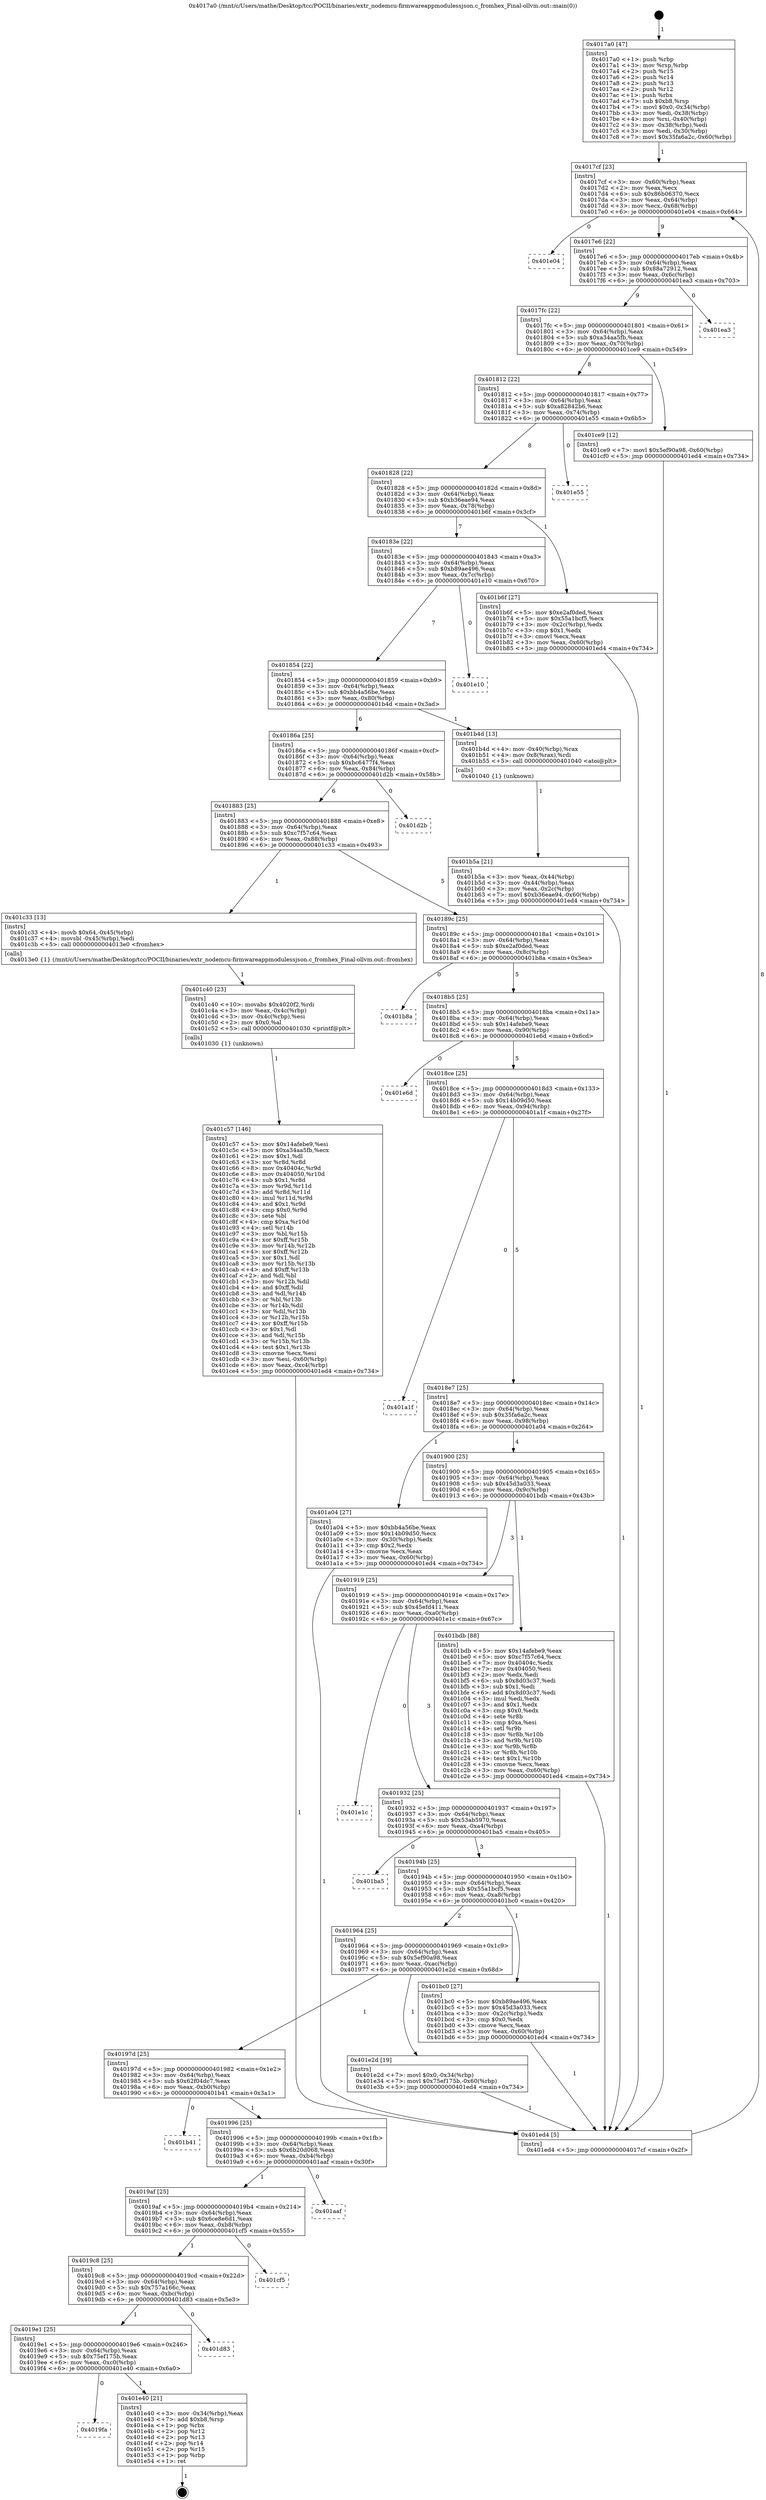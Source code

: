 digraph "0x4017a0" {
  label = "0x4017a0 (/mnt/c/Users/mathe/Desktop/tcc/POCII/binaries/extr_nodemcu-firmwareappmodulessjson.c_fromhex_Final-ollvm.out::main(0))"
  labelloc = "t"
  node[shape=record]

  Entry [label="",width=0.3,height=0.3,shape=circle,fillcolor=black,style=filled]
  "0x4017cf" [label="{
     0x4017cf [23]\l
     | [instrs]\l
     &nbsp;&nbsp;0x4017cf \<+3\>: mov -0x60(%rbp),%eax\l
     &nbsp;&nbsp;0x4017d2 \<+2\>: mov %eax,%ecx\l
     &nbsp;&nbsp;0x4017d4 \<+6\>: sub $0x86b06370,%ecx\l
     &nbsp;&nbsp;0x4017da \<+3\>: mov %eax,-0x64(%rbp)\l
     &nbsp;&nbsp;0x4017dd \<+3\>: mov %ecx,-0x68(%rbp)\l
     &nbsp;&nbsp;0x4017e0 \<+6\>: je 0000000000401e04 \<main+0x664\>\l
  }"]
  "0x401e04" [label="{
     0x401e04\l
  }", style=dashed]
  "0x4017e6" [label="{
     0x4017e6 [22]\l
     | [instrs]\l
     &nbsp;&nbsp;0x4017e6 \<+5\>: jmp 00000000004017eb \<main+0x4b\>\l
     &nbsp;&nbsp;0x4017eb \<+3\>: mov -0x64(%rbp),%eax\l
     &nbsp;&nbsp;0x4017ee \<+5\>: sub $0x88a72912,%eax\l
     &nbsp;&nbsp;0x4017f3 \<+3\>: mov %eax,-0x6c(%rbp)\l
     &nbsp;&nbsp;0x4017f6 \<+6\>: je 0000000000401ea3 \<main+0x703\>\l
  }"]
  Exit [label="",width=0.3,height=0.3,shape=circle,fillcolor=black,style=filled,peripheries=2]
  "0x401ea3" [label="{
     0x401ea3\l
  }", style=dashed]
  "0x4017fc" [label="{
     0x4017fc [22]\l
     | [instrs]\l
     &nbsp;&nbsp;0x4017fc \<+5\>: jmp 0000000000401801 \<main+0x61\>\l
     &nbsp;&nbsp;0x401801 \<+3\>: mov -0x64(%rbp),%eax\l
     &nbsp;&nbsp;0x401804 \<+5\>: sub $0xa34aa5fb,%eax\l
     &nbsp;&nbsp;0x401809 \<+3\>: mov %eax,-0x70(%rbp)\l
     &nbsp;&nbsp;0x40180c \<+6\>: je 0000000000401ce9 \<main+0x549\>\l
  }"]
  "0x4019fa" [label="{
     0x4019fa\l
  }", style=dashed]
  "0x401ce9" [label="{
     0x401ce9 [12]\l
     | [instrs]\l
     &nbsp;&nbsp;0x401ce9 \<+7\>: movl $0x5ef90a98,-0x60(%rbp)\l
     &nbsp;&nbsp;0x401cf0 \<+5\>: jmp 0000000000401ed4 \<main+0x734\>\l
  }"]
  "0x401812" [label="{
     0x401812 [22]\l
     | [instrs]\l
     &nbsp;&nbsp;0x401812 \<+5\>: jmp 0000000000401817 \<main+0x77\>\l
     &nbsp;&nbsp;0x401817 \<+3\>: mov -0x64(%rbp),%eax\l
     &nbsp;&nbsp;0x40181a \<+5\>: sub $0xa82842b6,%eax\l
     &nbsp;&nbsp;0x40181f \<+3\>: mov %eax,-0x74(%rbp)\l
     &nbsp;&nbsp;0x401822 \<+6\>: je 0000000000401e55 \<main+0x6b5\>\l
  }"]
  "0x401e40" [label="{
     0x401e40 [21]\l
     | [instrs]\l
     &nbsp;&nbsp;0x401e40 \<+3\>: mov -0x34(%rbp),%eax\l
     &nbsp;&nbsp;0x401e43 \<+7\>: add $0xb8,%rsp\l
     &nbsp;&nbsp;0x401e4a \<+1\>: pop %rbx\l
     &nbsp;&nbsp;0x401e4b \<+2\>: pop %r12\l
     &nbsp;&nbsp;0x401e4d \<+2\>: pop %r13\l
     &nbsp;&nbsp;0x401e4f \<+2\>: pop %r14\l
     &nbsp;&nbsp;0x401e51 \<+2\>: pop %r15\l
     &nbsp;&nbsp;0x401e53 \<+1\>: pop %rbp\l
     &nbsp;&nbsp;0x401e54 \<+1\>: ret\l
  }"]
  "0x401e55" [label="{
     0x401e55\l
  }", style=dashed]
  "0x401828" [label="{
     0x401828 [22]\l
     | [instrs]\l
     &nbsp;&nbsp;0x401828 \<+5\>: jmp 000000000040182d \<main+0x8d\>\l
     &nbsp;&nbsp;0x40182d \<+3\>: mov -0x64(%rbp),%eax\l
     &nbsp;&nbsp;0x401830 \<+5\>: sub $0xb36eae94,%eax\l
     &nbsp;&nbsp;0x401835 \<+3\>: mov %eax,-0x78(%rbp)\l
     &nbsp;&nbsp;0x401838 \<+6\>: je 0000000000401b6f \<main+0x3cf\>\l
  }"]
  "0x4019e1" [label="{
     0x4019e1 [25]\l
     | [instrs]\l
     &nbsp;&nbsp;0x4019e1 \<+5\>: jmp 00000000004019e6 \<main+0x246\>\l
     &nbsp;&nbsp;0x4019e6 \<+3\>: mov -0x64(%rbp),%eax\l
     &nbsp;&nbsp;0x4019e9 \<+5\>: sub $0x75ef175b,%eax\l
     &nbsp;&nbsp;0x4019ee \<+6\>: mov %eax,-0xc0(%rbp)\l
     &nbsp;&nbsp;0x4019f4 \<+6\>: je 0000000000401e40 \<main+0x6a0\>\l
  }"]
  "0x401b6f" [label="{
     0x401b6f [27]\l
     | [instrs]\l
     &nbsp;&nbsp;0x401b6f \<+5\>: mov $0xe2af0ded,%eax\l
     &nbsp;&nbsp;0x401b74 \<+5\>: mov $0x55a1bcf5,%ecx\l
     &nbsp;&nbsp;0x401b79 \<+3\>: mov -0x2c(%rbp),%edx\l
     &nbsp;&nbsp;0x401b7c \<+3\>: cmp $0x1,%edx\l
     &nbsp;&nbsp;0x401b7f \<+3\>: cmovl %ecx,%eax\l
     &nbsp;&nbsp;0x401b82 \<+3\>: mov %eax,-0x60(%rbp)\l
     &nbsp;&nbsp;0x401b85 \<+5\>: jmp 0000000000401ed4 \<main+0x734\>\l
  }"]
  "0x40183e" [label="{
     0x40183e [22]\l
     | [instrs]\l
     &nbsp;&nbsp;0x40183e \<+5\>: jmp 0000000000401843 \<main+0xa3\>\l
     &nbsp;&nbsp;0x401843 \<+3\>: mov -0x64(%rbp),%eax\l
     &nbsp;&nbsp;0x401846 \<+5\>: sub $0xb89ae496,%eax\l
     &nbsp;&nbsp;0x40184b \<+3\>: mov %eax,-0x7c(%rbp)\l
     &nbsp;&nbsp;0x40184e \<+6\>: je 0000000000401e10 \<main+0x670\>\l
  }"]
  "0x401d83" [label="{
     0x401d83\l
  }", style=dashed]
  "0x401e10" [label="{
     0x401e10\l
  }", style=dashed]
  "0x401854" [label="{
     0x401854 [22]\l
     | [instrs]\l
     &nbsp;&nbsp;0x401854 \<+5\>: jmp 0000000000401859 \<main+0xb9\>\l
     &nbsp;&nbsp;0x401859 \<+3\>: mov -0x64(%rbp),%eax\l
     &nbsp;&nbsp;0x40185c \<+5\>: sub $0xbb4a56be,%eax\l
     &nbsp;&nbsp;0x401861 \<+3\>: mov %eax,-0x80(%rbp)\l
     &nbsp;&nbsp;0x401864 \<+6\>: je 0000000000401b4d \<main+0x3ad\>\l
  }"]
  "0x4019c8" [label="{
     0x4019c8 [25]\l
     | [instrs]\l
     &nbsp;&nbsp;0x4019c8 \<+5\>: jmp 00000000004019cd \<main+0x22d\>\l
     &nbsp;&nbsp;0x4019cd \<+3\>: mov -0x64(%rbp),%eax\l
     &nbsp;&nbsp;0x4019d0 \<+5\>: sub $0x757a166c,%eax\l
     &nbsp;&nbsp;0x4019d5 \<+6\>: mov %eax,-0xbc(%rbp)\l
     &nbsp;&nbsp;0x4019db \<+6\>: je 0000000000401d83 \<main+0x5e3\>\l
  }"]
  "0x401b4d" [label="{
     0x401b4d [13]\l
     | [instrs]\l
     &nbsp;&nbsp;0x401b4d \<+4\>: mov -0x40(%rbp),%rax\l
     &nbsp;&nbsp;0x401b51 \<+4\>: mov 0x8(%rax),%rdi\l
     &nbsp;&nbsp;0x401b55 \<+5\>: call 0000000000401040 \<atoi@plt\>\l
     | [calls]\l
     &nbsp;&nbsp;0x401040 \{1\} (unknown)\l
  }"]
  "0x40186a" [label="{
     0x40186a [25]\l
     | [instrs]\l
     &nbsp;&nbsp;0x40186a \<+5\>: jmp 000000000040186f \<main+0xcf\>\l
     &nbsp;&nbsp;0x40186f \<+3\>: mov -0x64(%rbp),%eax\l
     &nbsp;&nbsp;0x401872 \<+5\>: sub $0xbc6477f4,%eax\l
     &nbsp;&nbsp;0x401877 \<+6\>: mov %eax,-0x84(%rbp)\l
     &nbsp;&nbsp;0x40187d \<+6\>: je 0000000000401d2b \<main+0x58b\>\l
  }"]
  "0x401cf5" [label="{
     0x401cf5\l
  }", style=dashed]
  "0x401d2b" [label="{
     0x401d2b\l
  }", style=dashed]
  "0x401883" [label="{
     0x401883 [25]\l
     | [instrs]\l
     &nbsp;&nbsp;0x401883 \<+5\>: jmp 0000000000401888 \<main+0xe8\>\l
     &nbsp;&nbsp;0x401888 \<+3\>: mov -0x64(%rbp),%eax\l
     &nbsp;&nbsp;0x40188b \<+5\>: sub $0xc7f57c64,%eax\l
     &nbsp;&nbsp;0x401890 \<+6\>: mov %eax,-0x88(%rbp)\l
     &nbsp;&nbsp;0x401896 \<+6\>: je 0000000000401c33 \<main+0x493\>\l
  }"]
  "0x4019af" [label="{
     0x4019af [25]\l
     | [instrs]\l
     &nbsp;&nbsp;0x4019af \<+5\>: jmp 00000000004019b4 \<main+0x214\>\l
     &nbsp;&nbsp;0x4019b4 \<+3\>: mov -0x64(%rbp),%eax\l
     &nbsp;&nbsp;0x4019b7 \<+5\>: sub $0x6ce8e6d1,%eax\l
     &nbsp;&nbsp;0x4019bc \<+6\>: mov %eax,-0xb8(%rbp)\l
     &nbsp;&nbsp;0x4019c2 \<+6\>: je 0000000000401cf5 \<main+0x555\>\l
  }"]
  "0x401c33" [label="{
     0x401c33 [13]\l
     | [instrs]\l
     &nbsp;&nbsp;0x401c33 \<+4\>: movb $0x64,-0x45(%rbp)\l
     &nbsp;&nbsp;0x401c37 \<+4\>: movsbl -0x45(%rbp),%edi\l
     &nbsp;&nbsp;0x401c3b \<+5\>: call 00000000004013e0 \<fromhex\>\l
     | [calls]\l
     &nbsp;&nbsp;0x4013e0 \{1\} (/mnt/c/Users/mathe/Desktop/tcc/POCII/binaries/extr_nodemcu-firmwareappmodulessjson.c_fromhex_Final-ollvm.out::fromhex)\l
  }"]
  "0x40189c" [label="{
     0x40189c [25]\l
     | [instrs]\l
     &nbsp;&nbsp;0x40189c \<+5\>: jmp 00000000004018a1 \<main+0x101\>\l
     &nbsp;&nbsp;0x4018a1 \<+3\>: mov -0x64(%rbp),%eax\l
     &nbsp;&nbsp;0x4018a4 \<+5\>: sub $0xe2af0ded,%eax\l
     &nbsp;&nbsp;0x4018a9 \<+6\>: mov %eax,-0x8c(%rbp)\l
     &nbsp;&nbsp;0x4018af \<+6\>: je 0000000000401b8a \<main+0x3ea\>\l
  }"]
  "0x401aaf" [label="{
     0x401aaf\l
  }", style=dashed]
  "0x401b8a" [label="{
     0x401b8a\l
  }", style=dashed]
  "0x4018b5" [label="{
     0x4018b5 [25]\l
     | [instrs]\l
     &nbsp;&nbsp;0x4018b5 \<+5\>: jmp 00000000004018ba \<main+0x11a\>\l
     &nbsp;&nbsp;0x4018ba \<+3\>: mov -0x64(%rbp),%eax\l
     &nbsp;&nbsp;0x4018bd \<+5\>: sub $0x14afebe9,%eax\l
     &nbsp;&nbsp;0x4018c2 \<+6\>: mov %eax,-0x90(%rbp)\l
     &nbsp;&nbsp;0x4018c8 \<+6\>: je 0000000000401e6d \<main+0x6cd\>\l
  }"]
  "0x401996" [label="{
     0x401996 [25]\l
     | [instrs]\l
     &nbsp;&nbsp;0x401996 \<+5\>: jmp 000000000040199b \<main+0x1fb\>\l
     &nbsp;&nbsp;0x40199b \<+3\>: mov -0x64(%rbp),%eax\l
     &nbsp;&nbsp;0x40199e \<+5\>: sub $0x6b20d068,%eax\l
     &nbsp;&nbsp;0x4019a3 \<+6\>: mov %eax,-0xb4(%rbp)\l
     &nbsp;&nbsp;0x4019a9 \<+6\>: je 0000000000401aaf \<main+0x30f\>\l
  }"]
  "0x401e6d" [label="{
     0x401e6d\l
  }", style=dashed]
  "0x4018ce" [label="{
     0x4018ce [25]\l
     | [instrs]\l
     &nbsp;&nbsp;0x4018ce \<+5\>: jmp 00000000004018d3 \<main+0x133\>\l
     &nbsp;&nbsp;0x4018d3 \<+3\>: mov -0x64(%rbp),%eax\l
     &nbsp;&nbsp;0x4018d6 \<+5\>: sub $0x14b09d50,%eax\l
     &nbsp;&nbsp;0x4018db \<+6\>: mov %eax,-0x94(%rbp)\l
     &nbsp;&nbsp;0x4018e1 \<+6\>: je 0000000000401a1f \<main+0x27f\>\l
  }"]
  "0x401b41" [label="{
     0x401b41\l
  }", style=dashed]
  "0x401a1f" [label="{
     0x401a1f\l
  }", style=dashed]
  "0x4018e7" [label="{
     0x4018e7 [25]\l
     | [instrs]\l
     &nbsp;&nbsp;0x4018e7 \<+5\>: jmp 00000000004018ec \<main+0x14c\>\l
     &nbsp;&nbsp;0x4018ec \<+3\>: mov -0x64(%rbp),%eax\l
     &nbsp;&nbsp;0x4018ef \<+5\>: sub $0x35fa6a2c,%eax\l
     &nbsp;&nbsp;0x4018f4 \<+6\>: mov %eax,-0x98(%rbp)\l
     &nbsp;&nbsp;0x4018fa \<+6\>: je 0000000000401a04 \<main+0x264\>\l
  }"]
  "0x40197d" [label="{
     0x40197d [25]\l
     | [instrs]\l
     &nbsp;&nbsp;0x40197d \<+5\>: jmp 0000000000401982 \<main+0x1e2\>\l
     &nbsp;&nbsp;0x401982 \<+3\>: mov -0x64(%rbp),%eax\l
     &nbsp;&nbsp;0x401985 \<+5\>: sub $0x62f04dc7,%eax\l
     &nbsp;&nbsp;0x40198a \<+6\>: mov %eax,-0xb0(%rbp)\l
     &nbsp;&nbsp;0x401990 \<+6\>: je 0000000000401b41 \<main+0x3a1\>\l
  }"]
  "0x401a04" [label="{
     0x401a04 [27]\l
     | [instrs]\l
     &nbsp;&nbsp;0x401a04 \<+5\>: mov $0xbb4a56be,%eax\l
     &nbsp;&nbsp;0x401a09 \<+5\>: mov $0x14b09d50,%ecx\l
     &nbsp;&nbsp;0x401a0e \<+3\>: mov -0x30(%rbp),%edx\l
     &nbsp;&nbsp;0x401a11 \<+3\>: cmp $0x2,%edx\l
     &nbsp;&nbsp;0x401a14 \<+3\>: cmovne %ecx,%eax\l
     &nbsp;&nbsp;0x401a17 \<+3\>: mov %eax,-0x60(%rbp)\l
     &nbsp;&nbsp;0x401a1a \<+5\>: jmp 0000000000401ed4 \<main+0x734\>\l
  }"]
  "0x401900" [label="{
     0x401900 [25]\l
     | [instrs]\l
     &nbsp;&nbsp;0x401900 \<+5\>: jmp 0000000000401905 \<main+0x165\>\l
     &nbsp;&nbsp;0x401905 \<+3\>: mov -0x64(%rbp),%eax\l
     &nbsp;&nbsp;0x401908 \<+5\>: sub $0x45d3a033,%eax\l
     &nbsp;&nbsp;0x40190d \<+6\>: mov %eax,-0x9c(%rbp)\l
     &nbsp;&nbsp;0x401913 \<+6\>: je 0000000000401bdb \<main+0x43b\>\l
  }"]
  "0x401ed4" [label="{
     0x401ed4 [5]\l
     | [instrs]\l
     &nbsp;&nbsp;0x401ed4 \<+5\>: jmp 00000000004017cf \<main+0x2f\>\l
  }"]
  "0x4017a0" [label="{
     0x4017a0 [47]\l
     | [instrs]\l
     &nbsp;&nbsp;0x4017a0 \<+1\>: push %rbp\l
     &nbsp;&nbsp;0x4017a1 \<+3\>: mov %rsp,%rbp\l
     &nbsp;&nbsp;0x4017a4 \<+2\>: push %r15\l
     &nbsp;&nbsp;0x4017a6 \<+2\>: push %r14\l
     &nbsp;&nbsp;0x4017a8 \<+2\>: push %r13\l
     &nbsp;&nbsp;0x4017aa \<+2\>: push %r12\l
     &nbsp;&nbsp;0x4017ac \<+1\>: push %rbx\l
     &nbsp;&nbsp;0x4017ad \<+7\>: sub $0xb8,%rsp\l
     &nbsp;&nbsp;0x4017b4 \<+7\>: movl $0x0,-0x34(%rbp)\l
     &nbsp;&nbsp;0x4017bb \<+3\>: mov %edi,-0x38(%rbp)\l
     &nbsp;&nbsp;0x4017be \<+4\>: mov %rsi,-0x40(%rbp)\l
     &nbsp;&nbsp;0x4017c2 \<+3\>: mov -0x38(%rbp),%edi\l
     &nbsp;&nbsp;0x4017c5 \<+3\>: mov %edi,-0x30(%rbp)\l
     &nbsp;&nbsp;0x4017c8 \<+7\>: movl $0x35fa6a2c,-0x60(%rbp)\l
  }"]
  "0x401b5a" [label="{
     0x401b5a [21]\l
     | [instrs]\l
     &nbsp;&nbsp;0x401b5a \<+3\>: mov %eax,-0x44(%rbp)\l
     &nbsp;&nbsp;0x401b5d \<+3\>: mov -0x44(%rbp),%eax\l
     &nbsp;&nbsp;0x401b60 \<+3\>: mov %eax,-0x2c(%rbp)\l
     &nbsp;&nbsp;0x401b63 \<+7\>: movl $0xb36eae94,-0x60(%rbp)\l
     &nbsp;&nbsp;0x401b6a \<+5\>: jmp 0000000000401ed4 \<main+0x734\>\l
  }"]
  "0x401e2d" [label="{
     0x401e2d [19]\l
     | [instrs]\l
     &nbsp;&nbsp;0x401e2d \<+7\>: movl $0x0,-0x34(%rbp)\l
     &nbsp;&nbsp;0x401e34 \<+7\>: movl $0x75ef175b,-0x60(%rbp)\l
     &nbsp;&nbsp;0x401e3b \<+5\>: jmp 0000000000401ed4 \<main+0x734\>\l
  }"]
  "0x401bdb" [label="{
     0x401bdb [88]\l
     | [instrs]\l
     &nbsp;&nbsp;0x401bdb \<+5\>: mov $0x14afebe9,%eax\l
     &nbsp;&nbsp;0x401be0 \<+5\>: mov $0xc7f57c64,%ecx\l
     &nbsp;&nbsp;0x401be5 \<+7\>: mov 0x40404c,%edx\l
     &nbsp;&nbsp;0x401bec \<+7\>: mov 0x404050,%esi\l
     &nbsp;&nbsp;0x401bf3 \<+2\>: mov %edx,%edi\l
     &nbsp;&nbsp;0x401bf5 \<+6\>: sub $0x8d03c37,%edi\l
     &nbsp;&nbsp;0x401bfb \<+3\>: sub $0x1,%edi\l
     &nbsp;&nbsp;0x401bfe \<+6\>: add $0x8d03c37,%edi\l
     &nbsp;&nbsp;0x401c04 \<+3\>: imul %edi,%edx\l
     &nbsp;&nbsp;0x401c07 \<+3\>: and $0x1,%edx\l
     &nbsp;&nbsp;0x401c0a \<+3\>: cmp $0x0,%edx\l
     &nbsp;&nbsp;0x401c0d \<+4\>: sete %r8b\l
     &nbsp;&nbsp;0x401c11 \<+3\>: cmp $0xa,%esi\l
     &nbsp;&nbsp;0x401c14 \<+4\>: setl %r9b\l
     &nbsp;&nbsp;0x401c18 \<+3\>: mov %r8b,%r10b\l
     &nbsp;&nbsp;0x401c1b \<+3\>: and %r9b,%r10b\l
     &nbsp;&nbsp;0x401c1e \<+3\>: xor %r9b,%r8b\l
     &nbsp;&nbsp;0x401c21 \<+3\>: or %r8b,%r10b\l
     &nbsp;&nbsp;0x401c24 \<+4\>: test $0x1,%r10b\l
     &nbsp;&nbsp;0x401c28 \<+3\>: cmovne %ecx,%eax\l
     &nbsp;&nbsp;0x401c2b \<+3\>: mov %eax,-0x60(%rbp)\l
     &nbsp;&nbsp;0x401c2e \<+5\>: jmp 0000000000401ed4 \<main+0x734\>\l
  }"]
  "0x401919" [label="{
     0x401919 [25]\l
     | [instrs]\l
     &nbsp;&nbsp;0x401919 \<+5\>: jmp 000000000040191e \<main+0x17e\>\l
     &nbsp;&nbsp;0x40191e \<+3\>: mov -0x64(%rbp),%eax\l
     &nbsp;&nbsp;0x401921 \<+5\>: sub $0x45efd411,%eax\l
     &nbsp;&nbsp;0x401926 \<+6\>: mov %eax,-0xa0(%rbp)\l
     &nbsp;&nbsp;0x40192c \<+6\>: je 0000000000401e1c \<main+0x67c\>\l
  }"]
  "0x401c57" [label="{
     0x401c57 [146]\l
     | [instrs]\l
     &nbsp;&nbsp;0x401c57 \<+5\>: mov $0x14afebe9,%esi\l
     &nbsp;&nbsp;0x401c5c \<+5\>: mov $0xa34aa5fb,%ecx\l
     &nbsp;&nbsp;0x401c61 \<+2\>: mov $0x1,%dl\l
     &nbsp;&nbsp;0x401c63 \<+3\>: xor %r8d,%r8d\l
     &nbsp;&nbsp;0x401c66 \<+8\>: mov 0x40404c,%r9d\l
     &nbsp;&nbsp;0x401c6e \<+8\>: mov 0x404050,%r10d\l
     &nbsp;&nbsp;0x401c76 \<+4\>: sub $0x1,%r8d\l
     &nbsp;&nbsp;0x401c7a \<+3\>: mov %r9d,%r11d\l
     &nbsp;&nbsp;0x401c7d \<+3\>: add %r8d,%r11d\l
     &nbsp;&nbsp;0x401c80 \<+4\>: imul %r11d,%r9d\l
     &nbsp;&nbsp;0x401c84 \<+4\>: and $0x1,%r9d\l
     &nbsp;&nbsp;0x401c88 \<+4\>: cmp $0x0,%r9d\l
     &nbsp;&nbsp;0x401c8c \<+3\>: sete %bl\l
     &nbsp;&nbsp;0x401c8f \<+4\>: cmp $0xa,%r10d\l
     &nbsp;&nbsp;0x401c93 \<+4\>: setl %r14b\l
     &nbsp;&nbsp;0x401c97 \<+3\>: mov %bl,%r15b\l
     &nbsp;&nbsp;0x401c9a \<+4\>: xor $0xff,%r15b\l
     &nbsp;&nbsp;0x401c9e \<+3\>: mov %r14b,%r12b\l
     &nbsp;&nbsp;0x401ca1 \<+4\>: xor $0xff,%r12b\l
     &nbsp;&nbsp;0x401ca5 \<+3\>: xor $0x1,%dl\l
     &nbsp;&nbsp;0x401ca8 \<+3\>: mov %r15b,%r13b\l
     &nbsp;&nbsp;0x401cab \<+4\>: and $0xff,%r13b\l
     &nbsp;&nbsp;0x401caf \<+2\>: and %dl,%bl\l
     &nbsp;&nbsp;0x401cb1 \<+3\>: mov %r12b,%dil\l
     &nbsp;&nbsp;0x401cb4 \<+4\>: and $0xff,%dil\l
     &nbsp;&nbsp;0x401cb8 \<+3\>: and %dl,%r14b\l
     &nbsp;&nbsp;0x401cbb \<+3\>: or %bl,%r13b\l
     &nbsp;&nbsp;0x401cbe \<+3\>: or %r14b,%dil\l
     &nbsp;&nbsp;0x401cc1 \<+3\>: xor %dil,%r13b\l
     &nbsp;&nbsp;0x401cc4 \<+3\>: or %r12b,%r15b\l
     &nbsp;&nbsp;0x401cc7 \<+4\>: xor $0xff,%r15b\l
     &nbsp;&nbsp;0x401ccb \<+3\>: or $0x1,%dl\l
     &nbsp;&nbsp;0x401cce \<+3\>: and %dl,%r15b\l
     &nbsp;&nbsp;0x401cd1 \<+3\>: or %r15b,%r13b\l
     &nbsp;&nbsp;0x401cd4 \<+4\>: test $0x1,%r13b\l
     &nbsp;&nbsp;0x401cd8 \<+3\>: cmovne %ecx,%esi\l
     &nbsp;&nbsp;0x401cdb \<+3\>: mov %esi,-0x60(%rbp)\l
     &nbsp;&nbsp;0x401cde \<+6\>: mov %eax,-0xc4(%rbp)\l
     &nbsp;&nbsp;0x401ce4 \<+5\>: jmp 0000000000401ed4 \<main+0x734\>\l
  }"]
  "0x401e1c" [label="{
     0x401e1c\l
  }", style=dashed]
  "0x401932" [label="{
     0x401932 [25]\l
     | [instrs]\l
     &nbsp;&nbsp;0x401932 \<+5\>: jmp 0000000000401937 \<main+0x197\>\l
     &nbsp;&nbsp;0x401937 \<+3\>: mov -0x64(%rbp),%eax\l
     &nbsp;&nbsp;0x40193a \<+5\>: sub $0x53ab5970,%eax\l
     &nbsp;&nbsp;0x40193f \<+6\>: mov %eax,-0xa4(%rbp)\l
     &nbsp;&nbsp;0x401945 \<+6\>: je 0000000000401ba5 \<main+0x405\>\l
  }"]
  "0x401c40" [label="{
     0x401c40 [23]\l
     | [instrs]\l
     &nbsp;&nbsp;0x401c40 \<+10\>: movabs $0x4020f2,%rdi\l
     &nbsp;&nbsp;0x401c4a \<+3\>: mov %eax,-0x4c(%rbp)\l
     &nbsp;&nbsp;0x401c4d \<+3\>: mov -0x4c(%rbp),%esi\l
     &nbsp;&nbsp;0x401c50 \<+2\>: mov $0x0,%al\l
     &nbsp;&nbsp;0x401c52 \<+5\>: call 0000000000401030 \<printf@plt\>\l
     | [calls]\l
     &nbsp;&nbsp;0x401030 \{1\} (unknown)\l
  }"]
  "0x401ba5" [label="{
     0x401ba5\l
  }", style=dashed]
  "0x40194b" [label="{
     0x40194b [25]\l
     | [instrs]\l
     &nbsp;&nbsp;0x40194b \<+5\>: jmp 0000000000401950 \<main+0x1b0\>\l
     &nbsp;&nbsp;0x401950 \<+3\>: mov -0x64(%rbp),%eax\l
     &nbsp;&nbsp;0x401953 \<+5\>: sub $0x55a1bcf5,%eax\l
     &nbsp;&nbsp;0x401958 \<+6\>: mov %eax,-0xa8(%rbp)\l
     &nbsp;&nbsp;0x40195e \<+6\>: je 0000000000401bc0 \<main+0x420\>\l
  }"]
  "0x401964" [label="{
     0x401964 [25]\l
     | [instrs]\l
     &nbsp;&nbsp;0x401964 \<+5\>: jmp 0000000000401969 \<main+0x1c9\>\l
     &nbsp;&nbsp;0x401969 \<+3\>: mov -0x64(%rbp),%eax\l
     &nbsp;&nbsp;0x40196c \<+5\>: sub $0x5ef90a98,%eax\l
     &nbsp;&nbsp;0x401971 \<+6\>: mov %eax,-0xac(%rbp)\l
     &nbsp;&nbsp;0x401977 \<+6\>: je 0000000000401e2d \<main+0x68d\>\l
  }"]
  "0x401bc0" [label="{
     0x401bc0 [27]\l
     | [instrs]\l
     &nbsp;&nbsp;0x401bc0 \<+5\>: mov $0xb89ae496,%eax\l
     &nbsp;&nbsp;0x401bc5 \<+5\>: mov $0x45d3a033,%ecx\l
     &nbsp;&nbsp;0x401bca \<+3\>: mov -0x2c(%rbp),%edx\l
     &nbsp;&nbsp;0x401bcd \<+3\>: cmp $0x0,%edx\l
     &nbsp;&nbsp;0x401bd0 \<+3\>: cmove %ecx,%eax\l
     &nbsp;&nbsp;0x401bd3 \<+3\>: mov %eax,-0x60(%rbp)\l
     &nbsp;&nbsp;0x401bd6 \<+5\>: jmp 0000000000401ed4 \<main+0x734\>\l
  }"]
  Entry -> "0x4017a0" [label=" 1"]
  "0x4017cf" -> "0x401e04" [label=" 0"]
  "0x4017cf" -> "0x4017e6" [label=" 9"]
  "0x401e40" -> Exit [label=" 1"]
  "0x4017e6" -> "0x401ea3" [label=" 0"]
  "0x4017e6" -> "0x4017fc" [label=" 9"]
  "0x4019e1" -> "0x4019fa" [label=" 0"]
  "0x4017fc" -> "0x401ce9" [label=" 1"]
  "0x4017fc" -> "0x401812" [label=" 8"]
  "0x4019e1" -> "0x401e40" [label=" 1"]
  "0x401812" -> "0x401e55" [label=" 0"]
  "0x401812" -> "0x401828" [label=" 8"]
  "0x4019c8" -> "0x4019e1" [label=" 1"]
  "0x401828" -> "0x401b6f" [label=" 1"]
  "0x401828" -> "0x40183e" [label=" 7"]
  "0x4019c8" -> "0x401d83" [label=" 0"]
  "0x40183e" -> "0x401e10" [label=" 0"]
  "0x40183e" -> "0x401854" [label=" 7"]
  "0x4019af" -> "0x4019c8" [label=" 1"]
  "0x401854" -> "0x401b4d" [label=" 1"]
  "0x401854" -> "0x40186a" [label=" 6"]
  "0x4019af" -> "0x401cf5" [label=" 0"]
  "0x40186a" -> "0x401d2b" [label=" 0"]
  "0x40186a" -> "0x401883" [label=" 6"]
  "0x401996" -> "0x4019af" [label=" 1"]
  "0x401883" -> "0x401c33" [label=" 1"]
  "0x401883" -> "0x40189c" [label=" 5"]
  "0x401996" -> "0x401aaf" [label=" 0"]
  "0x40189c" -> "0x401b8a" [label=" 0"]
  "0x40189c" -> "0x4018b5" [label=" 5"]
  "0x40197d" -> "0x401996" [label=" 1"]
  "0x4018b5" -> "0x401e6d" [label=" 0"]
  "0x4018b5" -> "0x4018ce" [label=" 5"]
  "0x40197d" -> "0x401b41" [label=" 0"]
  "0x4018ce" -> "0x401a1f" [label=" 0"]
  "0x4018ce" -> "0x4018e7" [label=" 5"]
  "0x401e2d" -> "0x401ed4" [label=" 1"]
  "0x4018e7" -> "0x401a04" [label=" 1"]
  "0x4018e7" -> "0x401900" [label=" 4"]
  "0x401a04" -> "0x401ed4" [label=" 1"]
  "0x4017a0" -> "0x4017cf" [label=" 1"]
  "0x401ed4" -> "0x4017cf" [label=" 8"]
  "0x401b4d" -> "0x401b5a" [label=" 1"]
  "0x401b5a" -> "0x401ed4" [label=" 1"]
  "0x401b6f" -> "0x401ed4" [label=" 1"]
  "0x401964" -> "0x40197d" [label=" 1"]
  "0x401900" -> "0x401bdb" [label=" 1"]
  "0x401900" -> "0x401919" [label=" 3"]
  "0x401964" -> "0x401e2d" [label=" 1"]
  "0x401919" -> "0x401e1c" [label=" 0"]
  "0x401919" -> "0x401932" [label=" 3"]
  "0x401ce9" -> "0x401ed4" [label=" 1"]
  "0x401932" -> "0x401ba5" [label=" 0"]
  "0x401932" -> "0x40194b" [label=" 3"]
  "0x401c57" -> "0x401ed4" [label=" 1"]
  "0x40194b" -> "0x401bc0" [label=" 1"]
  "0x40194b" -> "0x401964" [label=" 2"]
  "0x401bc0" -> "0x401ed4" [label=" 1"]
  "0x401bdb" -> "0x401ed4" [label=" 1"]
  "0x401c33" -> "0x401c40" [label=" 1"]
  "0x401c40" -> "0x401c57" [label=" 1"]
}
